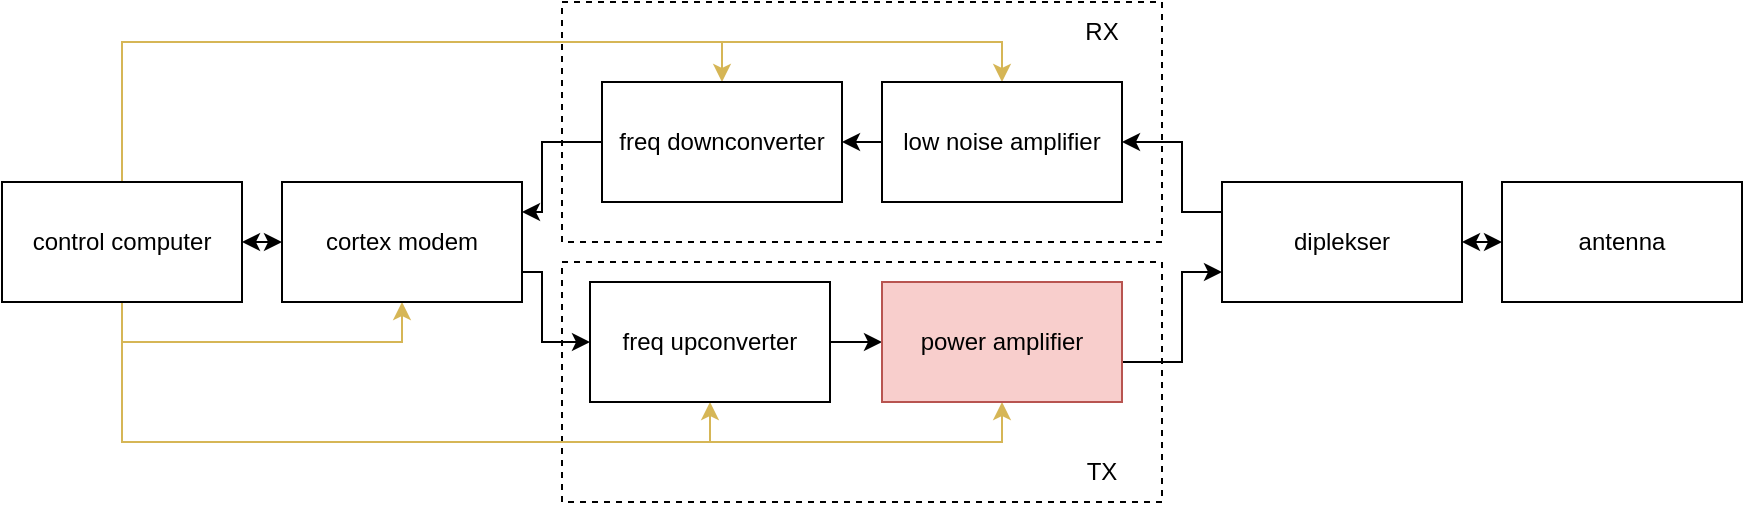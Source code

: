<mxfile version="26.1.0">
  <diagram name="Page-1" id="jZGVw6cfJ8QL-QiehB6X">
    <mxGraphModel dx="1426" dy="829" grid="1" gridSize="10" guides="1" tooltips="1" connect="1" arrows="1" fold="1" page="1" pageScale="1" pageWidth="827" pageHeight="1169" math="0" shadow="0">
      <root>
        <mxCell id="0" />
        <mxCell id="1" parent="0" />
        <mxCell id="GQBxz2ciyyMhuZA-kbwp-35" value="" style="rounded=0;whiteSpace=wrap;html=1;dashed=1;" vertex="1" parent="1">
          <mxGeometry x="280" y="140" width="300" height="120" as="geometry" />
        </mxCell>
        <mxCell id="GQBxz2ciyyMhuZA-kbwp-12" style="edgeStyle=orthogonalEdgeStyle;rounded=0;orthogonalLoop=1;jettySize=auto;html=1;exitX=0.5;exitY=1;exitDx=0;exitDy=0;entryX=0.5;entryY=1;entryDx=0;entryDy=0;fillColor=#fff2cc;strokeColor=#d6b656;" edge="1" parent="1" source="GQBxz2ciyyMhuZA-kbwp-1" target="GQBxz2ciyyMhuZA-kbwp-19">
          <mxGeometry relative="1" as="geometry">
            <mxPoint x="210" y="220" as="targetPoint" />
          </mxGeometry>
        </mxCell>
        <mxCell id="GQBxz2ciyyMhuZA-kbwp-13" style="edgeStyle=orthogonalEdgeStyle;rounded=0;orthogonalLoop=1;jettySize=auto;html=1;exitX=0.5;exitY=1;exitDx=0;exitDy=0;entryX=0.5;entryY=1;entryDx=0;entryDy=0;fillColor=#fff2cc;strokeColor=#d6b656;" edge="1" parent="1" source="GQBxz2ciyyMhuZA-kbwp-1" target="GQBxz2ciyyMhuZA-kbwp-4">
          <mxGeometry relative="1" as="geometry" />
        </mxCell>
        <mxCell id="GQBxz2ciyyMhuZA-kbwp-15" style="edgeStyle=orthogonalEdgeStyle;rounded=0;orthogonalLoop=1;jettySize=auto;html=1;exitX=0.5;exitY=1;exitDx=0;exitDy=0;entryX=0.5;entryY=1;entryDx=0;entryDy=0;fillColor=#fff2cc;strokeColor=#d6b656;" edge="1" parent="1" source="GQBxz2ciyyMhuZA-kbwp-1" target="GQBxz2ciyyMhuZA-kbwp-8">
          <mxGeometry relative="1" as="geometry" />
        </mxCell>
        <mxCell id="GQBxz2ciyyMhuZA-kbwp-33" value="" style="rounded=0;whiteSpace=wrap;html=1;dashed=1;" vertex="1" parent="1">
          <mxGeometry x="280" y="10" width="300" height="120" as="geometry" />
        </mxCell>
        <mxCell id="GQBxz2ciyyMhuZA-kbwp-5" style="edgeStyle=orthogonalEdgeStyle;rounded=0;orthogonalLoop=1;jettySize=auto;html=1;exitX=1;exitY=0.75;exitDx=0;exitDy=0;entryX=0;entryY=0.5;entryDx=0;entryDy=0;" edge="1" parent="1" source="GQBxz2ciyyMhuZA-kbwp-19" target="GQBxz2ciyyMhuZA-kbwp-4">
          <mxGeometry relative="1" as="geometry">
            <mxPoint x="270" y="190" as="sourcePoint" />
            <Array as="points">
              <mxPoint x="270" y="145" />
              <mxPoint x="270" y="180" />
            </Array>
          </mxGeometry>
        </mxCell>
        <mxCell id="GQBxz2ciyyMhuZA-kbwp-28" style="edgeStyle=orthogonalEdgeStyle;rounded=0;orthogonalLoop=1;jettySize=auto;html=1;exitX=0.5;exitY=0;exitDx=0;exitDy=0;entryX=0.5;entryY=0;entryDx=0;entryDy=0;fillColor=#fff2cc;strokeColor=#d6b656;" edge="1" parent="1" source="GQBxz2ciyyMhuZA-kbwp-1" target="GQBxz2ciyyMhuZA-kbwp-18">
          <mxGeometry relative="1" as="geometry" />
        </mxCell>
        <mxCell id="GQBxz2ciyyMhuZA-kbwp-29" style="edgeStyle=orthogonalEdgeStyle;rounded=0;orthogonalLoop=1;jettySize=auto;html=1;exitX=0.5;exitY=0;exitDx=0;exitDy=0;entryX=0.5;entryY=0;entryDx=0;entryDy=0;fillColor=#fff2cc;strokeColor=#d6b656;" edge="1" parent="1" source="GQBxz2ciyyMhuZA-kbwp-1" target="GQBxz2ciyyMhuZA-kbwp-17">
          <mxGeometry relative="1" as="geometry" />
        </mxCell>
        <mxCell id="GQBxz2ciyyMhuZA-kbwp-32" style="edgeStyle=orthogonalEdgeStyle;rounded=0;orthogonalLoop=1;jettySize=auto;html=1;exitX=1;exitY=0.5;exitDx=0;exitDy=0;entryX=0;entryY=0.5;entryDx=0;entryDy=0;startArrow=classic;startFill=1;" edge="1" parent="1" source="GQBxz2ciyyMhuZA-kbwp-1" target="GQBxz2ciyyMhuZA-kbwp-19">
          <mxGeometry relative="1" as="geometry" />
        </mxCell>
        <mxCell id="GQBxz2ciyyMhuZA-kbwp-1" value="control computer" style="rounded=0;whiteSpace=wrap;html=1;" vertex="1" parent="1">
          <mxGeometry y="100" width="120" height="60" as="geometry" />
        </mxCell>
        <mxCell id="GQBxz2ciyyMhuZA-kbwp-7" style="edgeStyle=orthogonalEdgeStyle;rounded=0;orthogonalLoop=1;jettySize=auto;html=1;exitX=1;exitY=0.5;exitDx=0;exitDy=0;entryX=0;entryY=0.5;entryDx=0;entryDy=0;" edge="1" parent="1" source="GQBxz2ciyyMhuZA-kbwp-4" target="GQBxz2ciyyMhuZA-kbwp-8">
          <mxGeometry relative="1" as="geometry">
            <mxPoint x="450" y="190" as="targetPoint" />
          </mxGeometry>
        </mxCell>
        <mxCell id="GQBxz2ciyyMhuZA-kbwp-4" value="freq upconverter" style="rounded=0;whiteSpace=wrap;html=1;" vertex="1" parent="1">
          <mxGeometry x="294" y="150" width="120" height="60" as="geometry" />
        </mxCell>
        <mxCell id="GQBxz2ciyyMhuZA-kbwp-11" style="edgeStyle=orthogonalEdgeStyle;rounded=0;orthogonalLoop=1;jettySize=auto;html=1;exitX=1;exitY=0.5;exitDx=0;exitDy=0;entryX=0;entryY=0.75;entryDx=0;entryDy=0;" edge="1" parent="1" source="GQBxz2ciyyMhuZA-kbwp-8" target="GQBxz2ciyyMhuZA-kbwp-25">
          <mxGeometry relative="1" as="geometry">
            <mxPoint x="600" y="145" as="targetPoint" />
            <Array as="points">
              <mxPoint x="560" y="190" />
              <mxPoint x="590" y="190" />
              <mxPoint x="590" y="145" />
            </Array>
          </mxGeometry>
        </mxCell>
        <mxCell id="GQBxz2ciyyMhuZA-kbwp-8" value="power amplifier" style="rounded=0;whiteSpace=wrap;html=1;fillColor=#f8cecc;strokeColor=#b85450;" vertex="1" parent="1">
          <mxGeometry x="440" y="150" width="120" height="60" as="geometry" />
        </mxCell>
        <mxCell id="GQBxz2ciyyMhuZA-kbwp-22" style="edgeStyle=orthogonalEdgeStyle;rounded=0;orthogonalLoop=1;jettySize=auto;html=1;exitX=0;exitY=0.5;exitDx=0;exitDy=0;entryX=1;entryY=0.5;entryDx=0;entryDy=0;" edge="1" parent="1" source="GQBxz2ciyyMhuZA-kbwp-17" target="GQBxz2ciyyMhuZA-kbwp-18">
          <mxGeometry relative="1" as="geometry" />
        </mxCell>
        <mxCell id="GQBxz2ciyyMhuZA-kbwp-17" value="low noise amplifier" style="rounded=0;whiteSpace=wrap;html=1;" vertex="1" parent="1">
          <mxGeometry x="440" y="50" width="120" height="60" as="geometry" />
        </mxCell>
        <mxCell id="GQBxz2ciyyMhuZA-kbwp-20" style="edgeStyle=orthogonalEdgeStyle;rounded=0;orthogonalLoop=1;jettySize=auto;html=1;exitX=0;exitY=0.5;exitDx=0;exitDy=0;entryX=1;entryY=0.25;entryDx=0;entryDy=0;" edge="1" parent="1" source="GQBxz2ciyyMhuZA-kbwp-18" target="GQBxz2ciyyMhuZA-kbwp-19">
          <mxGeometry relative="1" as="geometry">
            <Array as="points">
              <mxPoint x="270" y="80" />
              <mxPoint x="270" y="115" />
            </Array>
          </mxGeometry>
        </mxCell>
        <mxCell id="GQBxz2ciyyMhuZA-kbwp-18" value="freq downconverter" style="rounded=0;whiteSpace=wrap;html=1;" vertex="1" parent="1">
          <mxGeometry x="300" y="50" width="120" height="60" as="geometry" />
        </mxCell>
        <mxCell id="GQBxz2ciyyMhuZA-kbwp-19" value="cortex modem" style="rounded=0;whiteSpace=wrap;html=1;" vertex="1" parent="1">
          <mxGeometry x="140" y="100" width="120" height="60" as="geometry" />
        </mxCell>
        <mxCell id="GQBxz2ciyyMhuZA-kbwp-23" style="edgeStyle=orthogonalEdgeStyle;rounded=0;orthogonalLoop=1;jettySize=auto;html=1;exitX=0;exitY=0.25;exitDx=0;exitDy=0;entryX=1;entryY=0.5;entryDx=0;entryDy=0;" edge="1" parent="1" source="GQBxz2ciyyMhuZA-kbwp-25" target="GQBxz2ciyyMhuZA-kbwp-17">
          <mxGeometry relative="1" as="geometry">
            <mxPoint x="600" y="115" as="sourcePoint" />
            <Array as="points">
              <mxPoint x="590" y="115" />
              <mxPoint x="590" y="80" />
            </Array>
          </mxGeometry>
        </mxCell>
        <mxCell id="GQBxz2ciyyMhuZA-kbwp-27" style="edgeStyle=orthogonalEdgeStyle;rounded=0;orthogonalLoop=1;jettySize=auto;html=1;exitX=1;exitY=0.5;exitDx=0;exitDy=0;entryX=0;entryY=0.5;entryDx=0;entryDy=0;startArrow=classic;startFill=1;" edge="1" parent="1" source="GQBxz2ciyyMhuZA-kbwp-25" target="GQBxz2ciyyMhuZA-kbwp-26">
          <mxGeometry relative="1" as="geometry" />
        </mxCell>
        <mxCell id="GQBxz2ciyyMhuZA-kbwp-25" value="diplekser" style="rounded=0;whiteSpace=wrap;html=1;" vertex="1" parent="1">
          <mxGeometry x="610" y="100" width="120" height="60" as="geometry" />
        </mxCell>
        <mxCell id="GQBxz2ciyyMhuZA-kbwp-26" value="&lt;div&gt;antenna&lt;/div&gt;" style="rounded=0;whiteSpace=wrap;html=1;" vertex="1" parent="1">
          <mxGeometry x="750" y="100" width="120" height="60" as="geometry" />
        </mxCell>
        <mxCell id="GQBxz2ciyyMhuZA-kbwp-34" value="RX" style="text;html=1;align=center;verticalAlign=middle;whiteSpace=wrap;rounded=0;" vertex="1" parent="1">
          <mxGeometry x="520" y="10" width="60" height="30" as="geometry" />
        </mxCell>
        <mxCell id="GQBxz2ciyyMhuZA-kbwp-36" value="TX" style="text;html=1;align=center;verticalAlign=middle;whiteSpace=wrap;rounded=0;" vertex="1" parent="1">
          <mxGeometry x="520" y="230" width="60" height="30" as="geometry" />
        </mxCell>
      </root>
    </mxGraphModel>
  </diagram>
</mxfile>
